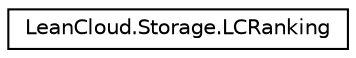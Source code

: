 digraph "Graphical Class Hierarchy"
{
  edge [fontname="Helvetica",fontsize="10",labelfontname="Helvetica",labelfontsize="10"];
  node [fontname="Helvetica",fontsize="10",shape=record];
  rankdir="LR";
  Node1 [label="LeanCloud.Storage.LCRanking",height=0.2,width=0.4,color="black", fillcolor="white", style="filled",URL="$classLeanCloud_1_1Storage_1_1LCRanking.html",tooltip="排名 "];
}
